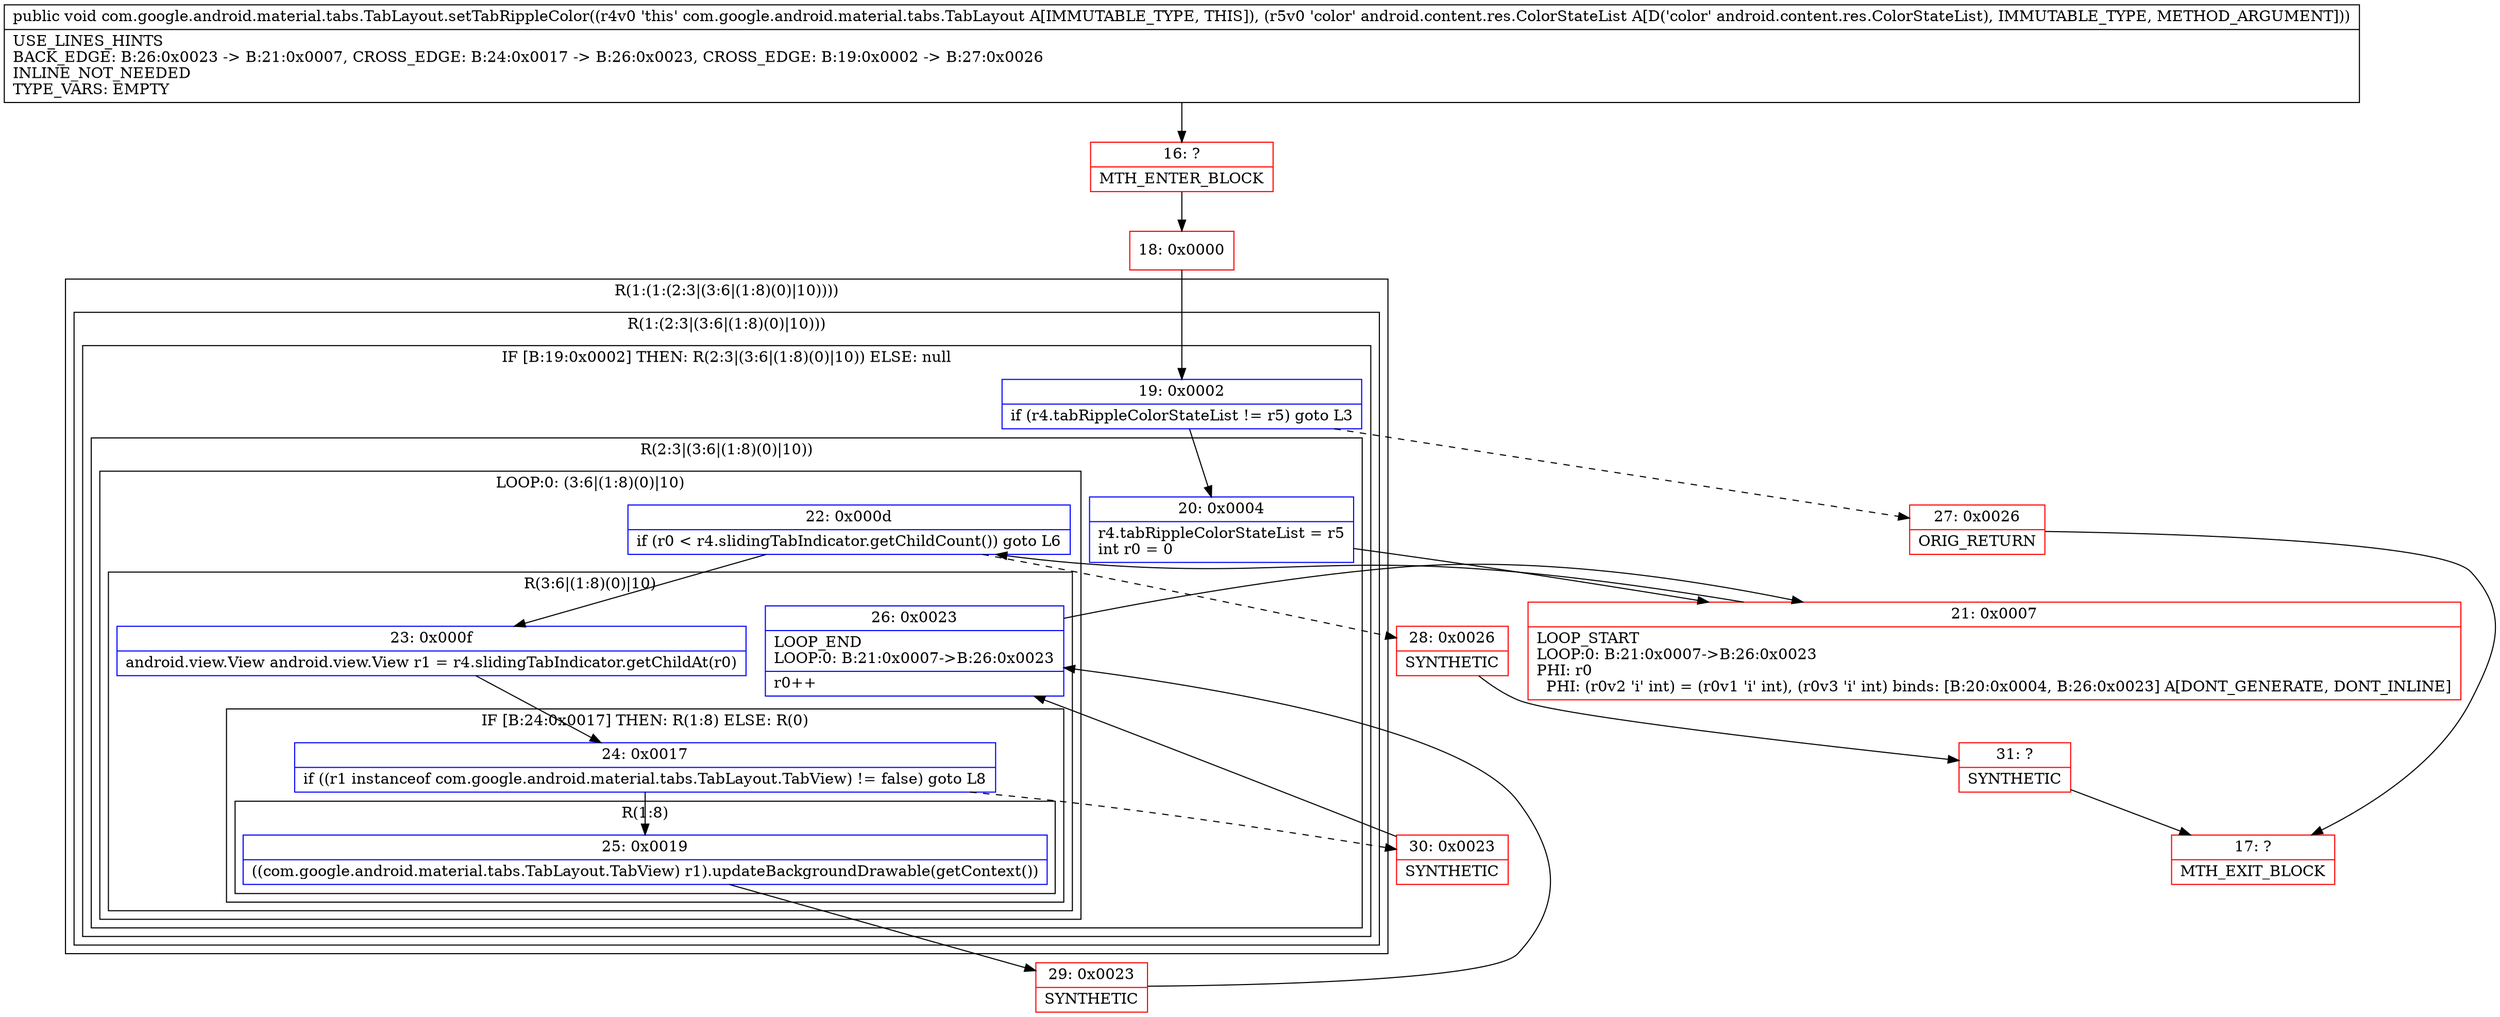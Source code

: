 digraph "CFG forcom.google.android.material.tabs.TabLayout.setTabRippleColor(Landroid\/content\/res\/ColorStateList;)V" {
subgraph cluster_Region_668206123 {
label = "R(1:(1:(2:3|(3:6|(1:8)(0)|10))))";
node [shape=record,color=blue];
subgraph cluster_Region_373144654 {
label = "R(1:(2:3|(3:6|(1:8)(0)|10)))";
node [shape=record,color=blue];
subgraph cluster_IfRegion_1985751519 {
label = "IF [B:19:0x0002] THEN: R(2:3|(3:6|(1:8)(0)|10)) ELSE: null";
node [shape=record,color=blue];
Node_19 [shape=record,label="{19\:\ 0x0002|if (r4.tabRippleColorStateList != r5) goto L3\l}"];
subgraph cluster_Region_601832270 {
label = "R(2:3|(3:6|(1:8)(0)|10))";
node [shape=record,color=blue];
Node_20 [shape=record,label="{20\:\ 0x0004|r4.tabRippleColorStateList = r5\lint r0 = 0\l}"];
subgraph cluster_LoopRegion_444572658 {
label = "LOOP:0: (3:6|(1:8)(0)|10)";
node [shape=record,color=blue];
Node_22 [shape=record,label="{22\:\ 0x000d|if (r0 \< r4.slidingTabIndicator.getChildCount()) goto L6\l}"];
subgraph cluster_Region_546363643 {
label = "R(3:6|(1:8)(0)|10)";
node [shape=record,color=blue];
Node_23 [shape=record,label="{23\:\ 0x000f|android.view.View android.view.View r1 = r4.slidingTabIndicator.getChildAt(r0)\l}"];
subgraph cluster_IfRegion_932905627 {
label = "IF [B:24:0x0017] THEN: R(1:8) ELSE: R(0)";
node [shape=record,color=blue];
Node_24 [shape=record,label="{24\:\ 0x0017|if ((r1 instanceof com.google.android.material.tabs.TabLayout.TabView) != false) goto L8\l}"];
subgraph cluster_Region_1841580653 {
label = "R(1:8)";
node [shape=record,color=blue];
Node_25 [shape=record,label="{25\:\ 0x0019|((com.google.android.material.tabs.TabLayout.TabView) r1).updateBackgroundDrawable(getContext())\l}"];
}
subgraph cluster_Region_238955351 {
label = "R(0)";
node [shape=record,color=blue];
}
}
Node_26 [shape=record,label="{26\:\ 0x0023|LOOP_END\lLOOP:0: B:21:0x0007\-\>B:26:0x0023\l|r0++\l}"];
}
}
}
}
}
}
Node_16 [shape=record,color=red,label="{16\:\ ?|MTH_ENTER_BLOCK\l}"];
Node_18 [shape=record,color=red,label="{18\:\ 0x0000}"];
Node_21 [shape=record,color=red,label="{21\:\ 0x0007|LOOP_START\lLOOP:0: B:21:0x0007\-\>B:26:0x0023\lPHI: r0 \l  PHI: (r0v2 'i' int) = (r0v1 'i' int), (r0v3 'i' int) binds: [B:20:0x0004, B:26:0x0023] A[DONT_GENERATE, DONT_INLINE]\l}"];
Node_29 [shape=record,color=red,label="{29\:\ 0x0023|SYNTHETIC\l}"];
Node_30 [shape=record,color=red,label="{30\:\ 0x0023|SYNTHETIC\l}"];
Node_28 [shape=record,color=red,label="{28\:\ 0x0026|SYNTHETIC\l}"];
Node_31 [shape=record,color=red,label="{31\:\ ?|SYNTHETIC\l}"];
Node_17 [shape=record,color=red,label="{17\:\ ?|MTH_EXIT_BLOCK\l}"];
Node_27 [shape=record,color=red,label="{27\:\ 0x0026|ORIG_RETURN\l}"];
MethodNode[shape=record,label="{public void com.google.android.material.tabs.TabLayout.setTabRippleColor((r4v0 'this' com.google.android.material.tabs.TabLayout A[IMMUTABLE_TYPE, THIS]), (r5v0 'color' android.content.res.ColorStateList A[D('color' android.content.res.ColorStateList), IMMUTABLE_TYPE, METHOD_ARGUMENT]))  | USE_LINES_HINTS\lBACK_EDGE: B:26:0x0023 \-\> B:21:0x0007, CROSS_EDGE: B:24:0x0017 \-\> B:26:0x0023, CROSS_EDGE: B:19:0x0002 \-\> B:27:0x0026\lINLINE_NOT_NEEDED\lTYPE_VARS: EMPTY\l}"];
MethodNode -> Node_16;Node_19 -> Node_20;
Node_19 -> Node_27[style=dashed];
Node_20 -> Node_21;
Node_22 -> Node_23;
Node_22 -> Node_28[style=dashed];
Node_23 -> Node_24;
Node_24 -> Node_25;
Node_24 -> Node_30[style=dashed];
Node_25 -> Node_29;
Node_26 -> Node_21;
Node_16 -> Node_18;
Node_18 -> Node_19;
Node_21 -> Node_22;
Node_29 -> Node_26;
Node_30 -> Node_26;
Node_28 -> Node_31;
Node_31 -> Node_17;
Node_27 -> Node_17;
}


